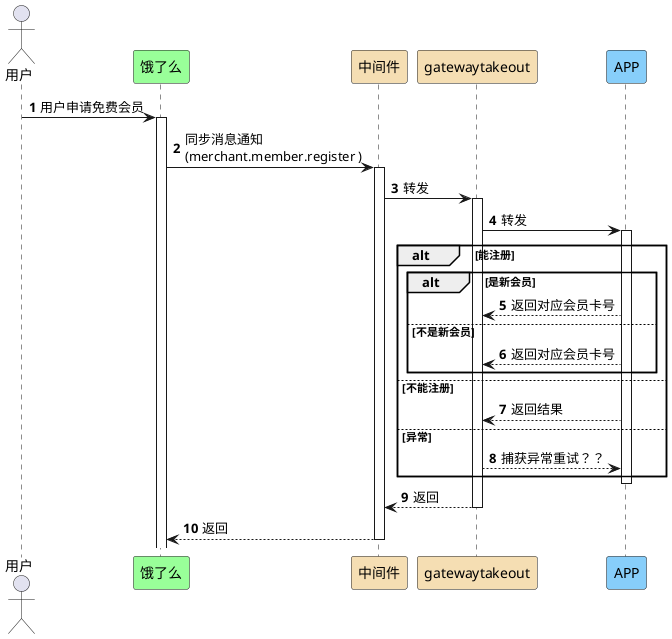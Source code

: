 

@startuml
'https://plantuml.com/sequence-diagram
'免费会员
'1、用户在饿了平台申请免费会员时，饿了么平台会通过消息通知主应用（非码中台），主应用需将消息转发给APP（新零售）后，
    'APP处理完用户信息后，将结果返回给主应用，主应用再将结果返回给饿了么。
    '【接口1：饿了么免费会员注册接口；注：与APP的接口字段待讨论】
'2、APP要检查会员身份，是否能注册（1、不能注册，返回结果；2、能注册，是否新会员，并返回对应的会员卡号）
'3、免费会员的接口是同步的；
'4、免费会员的文档：https://open-retail.ele.me/#/guide?topic=xss70v
' todo 限流 并发量 请求失败 补偿机制 幂等
' todo 免费会员文档有对应状态码等等
actor 用户
participant 饿了么 as 饿了么 #99FF99
participant 中间件 as 中间件 #F5DEB3
participant gatewaytakeout as gatewaytakeout #F5DEB3
participant APP as APP #87CEFA

autonumber

用户 -> 饿了么: 用户申请免费会员
activate 饿了么
'merchant.member.register
饿了么 -> 中间件: 同步消息通知\n(merchant.member.register )
activate 中间件
中间件 -> gatewaytakeout : 转发
activate gatewaytakeout
gatewaytakeout -> APP : 转发
activate APP


'处理完消息
alt 能注册
    alt 是新会员
        APP --> gatewaytakeout : 返回对应会员卡号
    else 不是新会员
' todo (状态码不一样？？图啥这里)
        APP --> gatewaytakeout : 返回对应会员卡号
    end
else 不能注册
    APP --> gatewaytakeout : 返回结果
else 异常
gatewaytakeout --> APP : 捕获异常重试？？
end
deactivate APP

gatewaytakeout --> 中间件 : 返回
deactivate gatewaytakeout
中间件 --> 饿了么 : 返回
deactivate 中间件
@enduml

@startuml
'付费会员

actor 用户
participant 饿了么 as 饿了么 #99FF99
participant 中间件 as 中间件 #F5DEB3
participant gatewaymq as gatewaymq #F5DEB3
participant gatewaytakeout as gatewaytakeout #F5DEB3
participant APP as APP #87CEFA

autonumber

用户 -> 饿了么 : 进入全家门店
activate 饿了么
饿了么 -> 中间件 : 调会员绑定接口、通知会员信息\n(merchant.member.binding)
activate 中间件

中间件 -> gatewaytakeout : 转发
activate gatewaytakeout
gatewaytakeout -> APP : 转发
activate APP

APP --> gatewaytakeout : 返回
deactivate APP
gatewaytakeout --> 中间件 : 返回
deactivate gatewaytakeout
中间件 --> 饿了么 : 返回
deactivate 中间件
deactivate 饿了么

用户 -> 饿了么 : 付费注册会员
activate 饿了么
alt 购买成功
    饿了么 -> 中间件 : 付费会员消息通知(merchant.member.order)
    activate 中间件
    deactivate 饿了么
end
中间件 -> gatewaymq : 放入mq
activate gatewaymq
deactivate 中间件
activate APP
gatewaymq -> APP : 转发
alt 捕获异常
    gatewaymq --> APP : 重试
end

deactivate APP
deactivate gatewaymq

APP --> gatewaytakeout : 异步回调

activate gatewaytakeout

gatewaytakeout --> 中间件 : 回调
deactivate gatewaytakeout
activate 中间件

中间件 --> 饿了么 : 回调(member.order.callback)
deactivate 中间件
activate 饿了么

alt 成功
    饿了么 --> 用户 : 更新会员身份
else 免费会员开通失败
    饿了么 --> 用户 : 提示开卡失败
else 付费会员开通失败
    饿了么 --> 用户 : 提示开卡失败，并退费给用户
end
deactivate 饿了么


饿了么 -> 中间件 : 开卡失败,异步超时未收到反馈消息通知\n(merchant.member.refund.order)
activate 饿了么

activate 中间件
中间件 -> gatewaymq : 放入mq
deactivate 中间件
activate gatewaymq

gatewaymq -> APP : 转发
alt 捕获异常
    gatewaymq -> APP : 重试
end
deactivate gatewaymq

APP --> gatewaymq : 处理会员身份，结果返回主应用 异步？
deactivate APP

activate gatewaymq
gatewaymq --> 中间件 : 返回
deactivate gatewaymq
activate 中间件
中间件 --> 饿了么 : 返回(member.order.refund.callback)
deactivate 中间件
deactivate 饿了么

APP -> gatewaytakeout : 会员信息变更通知
activate gatewaytakeout
gatewaytakeout -> 中间件 : 转发
deactivate gatewaytakeout
activate 中间件

中间件 -> 饿了么 : 转发(member.userInfo.update)
deactivate 中间件

@enduml


